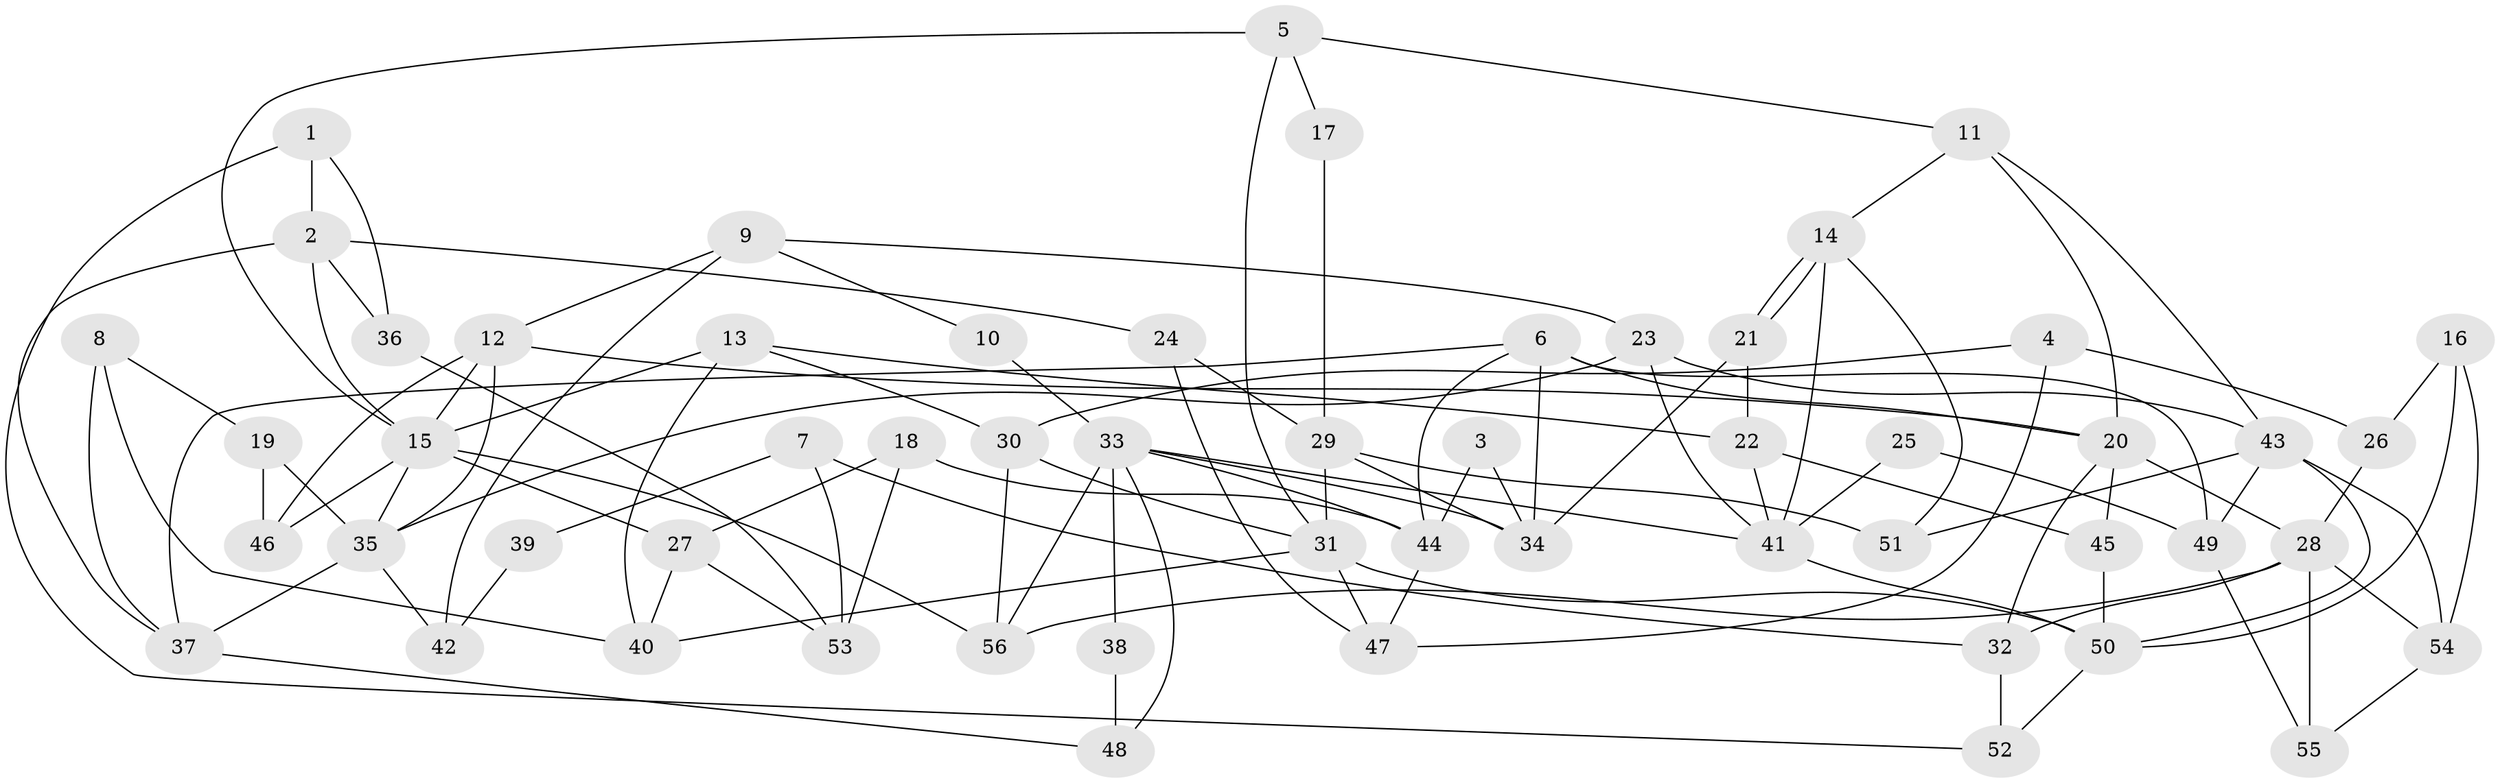 // coarse degree distribution, {8: 0.05555555555555555, 10: 0.05555555555555555, 5: 0.2222222222222222, 3: 0.2222222222222222, 7: 0.05555555555555555, 4: 0.2777777777777778, 2: 0.05555555555555555, 9: 0.05555555555555555}
// Generated by graph-tools (version 1.1) at 2025/37/03/04/25 23:37:01]
// undirected, 56 vertices, 112 edges
graph export_dot {
  node [color=gray90,style=filled];
  1;
  2;
  3;
  4;
  5;
  6;
  7;
  8;
  9;
  10;
  11;
  12;
  13;
  14;
  15;
  16;
  17;
  18;
  19;
  20;
  21;
  22;
  23;
  24;
  25;
  26;
  27;
  28;
  29;
  30;
  31;
  32;
  33;
  34;
  35;
  36;
  37;
  38;
  39;
  40;
  41;
  42;
  43;
  44;
  45;
  46;
  47;
  48;
  49;
  50;
  51;
  52;
  53;
  54;
  55;
  56;
  1 -- 36;
  1 -- 52;
  1 -- 2;
  2 -- 37;
  2 -- 15;
  2 -- 24;
  2 -- 36;
  3 -- 44;
  3 -- 34;
  4 -- 30;
  4 -- 47;
  4 -- 26;
  5 -- 11;
  5 -- 31;
  5 -- 15;
  5 -- 17;
  6 -- 34;
  6 -- 20;
  6 -- 37;
  6 -- 44;
  6 -- 49;
  7 -- 53;
  7 -- 32;
  7 -- 39;
  8 -- 37;
  8 -- 19;
  8 -- 40;
  9 -- 23;
  9 -- 12;
  9 -- 10;
  9 -- 42;
  10 -- 33;
  11 -- 14;
  11 -- 20;
  11 -- 43;
  12 -- 20;
  12 -- 15;
  12 -- 35;
  12 -- 46;
  13 -- 30;
  13 -- 15;
  13 -- 22;
  13 -- 40;
  14 -- 41;
  14 -- 21;
  14 -- 21;
  14 -- 51;
  15 -- 27;
  15 -- 35;
  15 -- 46;
  15 -- 56;
  16 -- 50;
  16 -- 26;
  16 -- 54;
  17 -- 29;
  18 -- 44;
  18 -- 27;
  18 -- 53;
  19 -- 35;
  19 -- 46;
  20 -- 28;
  20 -- 45;
  20 -- 32;
  21 -- 22;
  21 -- 34;
  22 -- 41;
  22 -- 45;
  23 -- 35;
  23 -- 43;
  23 -- 41;
  24 -- 29;
  24 -- 47;
  25 -- 49;
  25 -- 41;
  26 -- 28;
  27 -- 40;
  27 -- 53;
  28 -- 54;
  28 -- 55;
  28 -- 32;
  28 -- 56;
  29 -- 31;
  29 -- 34;
  29 -- 51;
  30 -- 31;
  30 -- 56;
  31 -- 40;
  31 -- 47;
  31 -- 50;
  32 -- 52;
  33 -- 41;
  33 -- 56;
  33 -- 34;
  33 -- 38;
  33 -- 44;
  33 -- 48;
  35 -- 37;
  35 -- 42;
  36 -- 53;
  37 -- 48;
  38 -- 48;
  39 -- 42;
  41 -- 50;
  43 -- 51;
  43 -- 49;
  43 -- 50;
  43 -- 54;
  44 -- 47;
  45 -- 50;
  49 -- 55;
  50 -- 52;
  54 -- 55;
}
